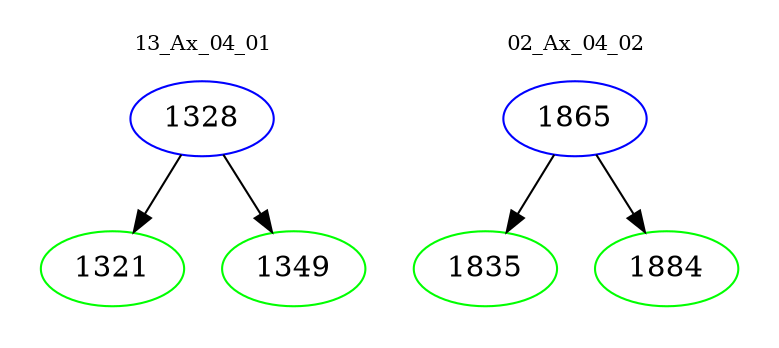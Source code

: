digraph{
subgraph cluster_0 {
color = white
label = "13_Ax_04_01";
fontsize=10;
T0_1328 [label="1328", color="blue"]
T0_1328 -> T0_1321 [color="black"]
T0_1321 [label="1321", color="green"]
T0_1328 -> T0_1349 [color="black"]
T0_1349 [label="1349", color="green"]
}
subgraph cluster_1 {
color = white
label = "02_Ax_04_02";
fontsize=10;
T1_1865 [label="1865", color="blue"]
T1_1865 -> T1_1835 [color="black"]
T1_1835 [label="1835", color="green"]
T1_1865 -> T1_1884 [color="black"]
T1_1884 [label="1884", color="green"]
}
}
